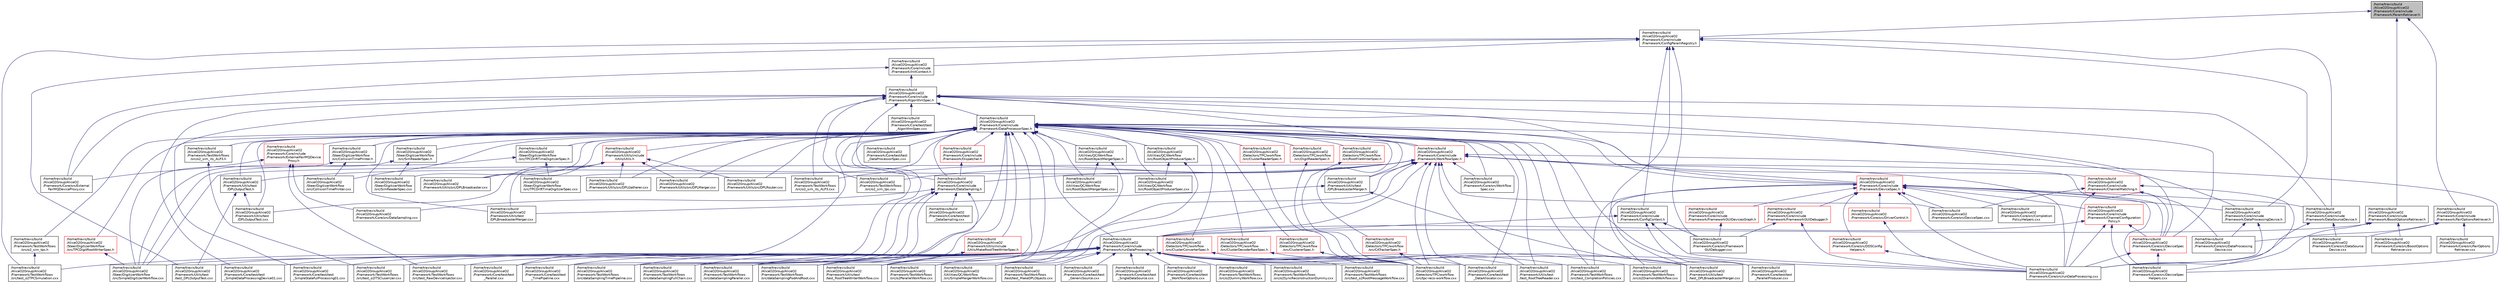 digraph "/home/travis/build/AliceO2Group/AliceO2/Framework/Core/include/Framework/ParamRetriever.h"
{
 // INTERACTIVE_SVG=YES
  bgcolor="transparent";
  edge [fontname="Helvetica",fontsize="10",labelfontname="Helvetica",labelfontsize="10"];
  node [fontname="Helvetica",fontsize="10",shape=record];
  Node1 [label="/home/travis/build\l/AliceO2Group/AliceO2\l/Framework/Core/include\l/Framework/ParamRetriever.h",height=0.2,width=0.4,color="black", fillcolor="grey75", style="filled" fontcolor="black"];
  Node1 -> Node2 [dir="back",color="midnightblue",fontsize="10",style="solid",fontname="Helvetica"];
  Node2 [label="/home/travis/build\l/AliceO2Group/AliceO2\l/Framework/Core/include\l/Framework/BoostOptionsRetriever.h",height=0.2,width=0.4,color="black",URL="$d3/d7e/BoostOptionsRetriever_8h.html"];
  Node2 -> Node3 [dir="back",color="midnightblue",fontsize="10",style="solid",fontname="Helvetica"];
  Node3 [label="/home/travis/build\l/AliceO2Group/AliceO2\l/Framework/Core/include\l/Framework/runDataProcessing.h",height=0.2,width=0.4,color="black",URL="$db/dd0/runDataProcessing_8h.html"];
  Node3 -> Node4 [dir="back",color="midnightblue",fontsize="10",style="solid",fontname="Helvetica"];
  Node4 [label="/home/travis/build\l/AliceO2Group/AliceO2\l/Detectors/TPC/workflow\l/src/tpc-reco-workflow.cxx",height=0.2,width=0.4,color="black",URL="$d3/dbf/tpc-reco-workflow_8cxx.html",tooltip="Basic DPL workflow for TPC reconstruction starting from digits. "];
  Node3 -> Node5 [dir="back",color="midnightblue",fontsize="10",style="solid",fontname="Helvetica"];
  Node5 [label="/home/travis/build\l/AliceO2Group/AliceO2\l/Framework/Core/test/test\l_DataAllocator.cxx",height=0.2,width=0.4,color="black",URL="$d2/da2/test__DataAllocator_8cxx.html"];
  Node3 -> Node6 [dir="back",color="midnightblue",fontsize="10",style="solid",fontname="Helvetica"];
  Node6 [label="/home/travis/build\l/AliceO2Group/AliceO2\l/Framework/Core/test/test\l_GenericSource.cxx",height=0.2,width=0.4,color="black",URL="$d3/d4b/test__GenericSource_8cxx.html"];
  Node3 -> Node7 [dir="back",color="midnightblue",fontsize="10",style="solid",fontname="Helvetica"];
  Node7 [label="/home/travis/build\l/AliceO2Group/AliceO2\l/Framework/Core/test/test\l_Parallel.cxx",height=0.2,width=0.4,color="black",URL="$d3/d66/test__Parallel_8cxx.html"];
  Node3 -> Node8 [dir="back",color="midnightblue",fontsize="10",style="solid",fontname="Helvetica"];
  Node8 [label="/home/travis/build\l/AliceO2Group/AliceO2\l/Framework/Core/test/test\l_ParallelProducer.cxx",height=0.2,width=0.4,color="black",URL="$d0/d0b/test__ParallelProducer_8cxx.html"];
  Node3 -> Node9 [dir="back",color="midnightblue",fontsize="10",style="solid",fontname="Helvetica"];
  Node9 [label="/home/travis/build\l/AliceO2Group/AliceO2\l/Framework/Core/test/test\l_SimpleDataProcessingDevice01.cxx",height=0.2,width=0.4,color="black",URL="$d5/d24/test__SimpleDataProcessingDevice01_8cxx.html"];
  Node3 -> Node10 [dir="back",color="midnightblue",fontsize="10",style="solid",fontname="Helvetica"];
  Node10 [label="/home/travis/build\l/AliceO2Group/AliceO2\l/Framework/Core/test/test\l_SimpleStatefulProcessing01.cxx",height=0.2,width=0.4,color="black",URL="$da/d12/test__SimpleStatefulProcessing01_8cxx.html"];
  Node3 -> Node11 [dir="back",color="midnightblue",fontsize="10",style="solid",fontname="Helvetica"];
  Node11 [label="/home/travis/build\l/AliceO2Group/AliceO2\l/Framework/Core/test/test\l_SingleDataSource.cxx",height=0.2,width=0.4,color="black",URL="$d3/d4e/test__SingleDataSource_8cxx.html"];
  Node3 -> Node12 [dir="back",color="midnightblue",fontsize="10",style="solid",fontname="Helvetica"];
  Node12 [label="/home/travis/build\l/AliceO2Group/AliceO2\l/Framework/Core/test/test\l_TimePipeline.cxx",height=0.2,width=0.4,color="black",URL="$d1/d4f/test__TimePipeline_8cxx.html"];
  Node3 -> Node13 [dir="back",color="midnightblue",fontsize="10",style="solid",fontname="Helvetica"];
  Node13 [label="/home/travis/build\l/AliceO2Group/AliceO2\l/Framework/Core/test/test\l_WorkflowOptions.cxx",height=0.2,width=0.4,color="black",URL="$d2/d5d/test__WorkflowOptions_8cxx.html"];
  Node3 -> Node14 [dir="back",color="midnightblue",fontsize="10",style="solid",fontname="Helvetica"];
  Node14 [label="/home/travis/build\l/AliceO2Group/AliceO2\l/Framework/TestWorkflows\l/src/dataSamplingFullChain.cxx",height=0.2,width=0.4,color="black",URL="$d2/dad/dataSamplingFullChain_8cxx.html"];
  Node3 -> Node15 [dir="back",color="midnightblue",fontsize="10",style="solid",fontname="Helvetica"];
  Node15 [label="/home/travis/build\l/AliceO2Group/AliceO2\l/Framework/TestWorkflows\l/src/dataSamplingParallel.cxx",height=0.2,width=0.4,color="black",URL="$d3/dbe/dataSamplingParallel_8cxx.html"];
  Node3 -> Node16 [dir="back",color="midnightblue",fontsize="10",style="solid",fontname="Helvetica"];
  Node16 [label="/home/travis/build\l/AliceO2Group/AliceO2\l/Framework/TestWorkflows\l/src/dataSamplingPodAndRoot.cxx",height=0.2,width=0.4,color="black",URL="$de/da3/dataSamplingPodAndRoot_8cxx.html"];
  Node3 -> Node17 [dir="back",color="midnightblue",fontsize="10",style="solid",fontname="Helvetica"];
  Node17 [label="/home/travis/build\l/AliceO2Group/AliceO2\l/Framework/TestWorkflows\l/src/dataSamplingTimePipeline.cxx",height=0.2,width=0.4,color="black",URL="$db/d9e/dataSamplingTimePipeline_8cxx.html"];
  Node3 -> Node18 [dir="back",color="midnightblue",fontsize="10",style="solid",fontname="Helvetica"];
  Node18 [label="/home/travis/build\l/AliceO2Group/AliceO2\l/Framework/TestWorkflows\l/src/o2DiamondWorkflow.cxx",height=0.2,width=0.4,color="black",URL="$d4/dbb/o2DiamondWorkflow_8cxx.html"];
  Node3 -> Node19 [dir="back",color="midnightblue",fontsize="10",style="solid",fontname="Helvetica"];
  Node19 [label="/home/travis/build\l/AliceO2Group/AliceO2\l/Framework/TestWorkflows\l/src/o2DummyWorkflow.cxx",height=0.2,width=0.4,color="black",URL="$da/dfd/o2DummyWorkflow_8cxx.html"];
  Node3 -> Node20 [dir="back",color="midnightblue",fontsize="10",style="solid",fontname="Helvetica"];
  Node20 [label="/home/travis/build\l/AliceO2Group/AliceO2\l/Framework/TestWorkflows\l/src/o2ParallelWorkflow.cxx",height=0.2,width=0.4,color="black",URL="$d3/d09/o2ParallelWorkflow_8cxx.html"];
  Node3 -> Node21 [dir="back",color="midnightblue",fontsize="10",style="solid",fontname="Helvetica"];
  Node21 [label="/home/travis/build\l/AliceO2Group/AliceO2\l/Framework/TestWorkflows\l/src/o2SyncReconstructionDummy.cxx",height=0.2,width=0.4,color="black",URL="$d5/d8c/o2SyncReconstructionDummy_8cxx.html"];
  Node3 -> Node22 [dir="back",color="midnightblue",fontsize="10",style="solid",fontname="Helvetica"];
  Node22 [label="/home/travis/build\l/AliceO2Group/AliceO2\l/Framework/TestWorkflows\l/src/test_CompletionPolicies.cxx",height=0.2,width=0.4,color="black",URL="$d8/d33/test__CompletionPolicies_8cxx.html"];
  Node3 -> Node23 [dir="back",color="midnightblue",fontsize="10",style="solid",fontname="Helvetica"];
  Node23 [label="/home/travis/build\l/AliceO2Group/AliceO2\l/Framework/TestWorkflows\l/src/test_o2ITSCluserizer.cxx",height=0.2,width=0.4,color="black",URL="$db/dbe/test__o2ITSCluserizer_8cxx.html"];
  Node3 -> Node24 [dir="back",color="midnightblue",fontsize="10",style="solid",fontname="Helvetica"];
  Node24 [label="/home/travis/build\l/AliceO2Group/AliceO2\l/Framework/TestWorkflows\l/src/test_o2RootMessageWorkflow.cxx",height=0.2,width=0.4,color="black",URL="$d6/d4c/test__o2RootMessageWorkflow_8cxx.html"];
  Node3 -> Node25 [dir="back",color="midnightblue",fontsize="10",style="solid",fontname="Helvetica"];
  Node25 [label="/home/travis/build\l/AliceO2Group/AliceO2\l/Framework/TestWorkflows\l/src/test_o2TPCSimulation.cxx",height=0.2,width=0.4,color="black",URL="$d1/d09/test__o2TPCSimulation_8cxx.html"];
  Node3 -> Node26 [dir="back",color="midnightblue",fontsize="10",style="solid",fontname="Helvetica"];
  Node26 [label="/home/travis/build\l/AliceO2Group/AliceO2\l/Framework/TestWorkflows\l/src/test_RawDeviceInjector.cxx",height=0.2,width=0.4,color="black",URL="$da/d19/test__RawDeviceInjector_8cxx.html"];
  Node3 -> Node27 [dir="back",color="midnightblue",fontsize="10",style="solid",fontname="Helvetica"];
  Node27 [label="/home/travis/build\l/AliceO2Group/AliceO2\l/Framework/TestWorkflows\l/test/test_MakeDPLObjects.cxx",height=0.2,width=0.4,color="black",URL="$db/d78/test__MakeDPLObjects_8cxx.html"];
  Node3 -> Node28 [dir="back",color="midnightblue",fontsize="10",style="solid",fontname="Helvetica"];
  Node28 [label="/home/travis/build\l/AliceO2Group/AliceO2\l/Framework/Utils/test\l/test_DPLBroadcasterMerger.cxx",height=0.2,width=0.4,color="black",URL="$df/d67/test__DPLBroadcasterMerger_8cxx.html"];
  Node3 -> Node29 [dir="back",color="midnightblue",fontsize="10",style="solid",fontname="Helvetica"];
  Node29 [label="/home/travis/build\l/AliceO2Group/AliceO2\l/Framework/Utils/test\l/test_DPLOutputTest.cxx",height=0.2,width=0.4,color="black",URL="$dd/d24/test__DPLOutputTest_8cxx.html"];
  Node3 -> Node30 [dir="back",color="midnightblue",fontsize="10",style="solid",fontname="Helvetica"];
  Node30 [label="/home/travis/build\l/AliceO2Group/AliceO2\l/Framework/Utils/test\l/test_RootTreeReader.cxx",height=0.2,width=0.4,color="black",URL="$d6/d0d/test__RootTreeReader_8cxx.html"];
  Node3 -> Node31 [dir="back",color="midnightblue",fontsize="10",style="solid",fontname="Helvetica"];
  Node31 [label="/home/travis/build\l/AliceO2Group/AliceO2\l/Framework/Utils/test\l/test_RootTreeWriterWorkflow.cxx",height=0.2,width=0.4,color="black",URL="$d1/d02/test__RootTreeWriterWorkflow_8cxx.html"];
  Node3 -> Node32 [dir="back",color="midnightblue",fontsize="10",style="solid",fontname="Helvetica"];
  Node32 [label="/home/travis/build\l/AliceO2Group/AliceO2\l/Steer/DigitizerWorkflow\l/src/SimpleDigitizerWorkflow.cxx",height=0.2,width=0.4,color="black",URL="$d2/dd7/SimpleDigitizerWorkflow_8cxx.html"];
  Node3 -> Node33 [dir="back",color="midnightblue",fontsize="10",style="solid",fontname="Helvetica"];
  Node33 [label="/home/travis/build\l/AliceO2Group/AliceO2\l/Utilities/QC/Workflow\l/src/SimpleMergerWorkflow.cxx",height=0.2,width=0.4,color="black",URL="$dc/df2/SimpleMergerWorkflow_8cxx.html"];
  Node2 -> Node34 [dir="back",color="midnightblue",fontsize="10",style="solid",fontname="Helvetica"];
  Node34 [label="/home/travis/build\l/AliceO2Group/AliceO2\l/Framework/Core/src/BoostOptions\lRetriever.cxx",height=0.2,width=0.4,color="black",URL="$d3/d30/BoostOptionsRetriever_8cxx.html"];
  Node2 -> Node35 [dir="back",color="midnightblue",fontsize="10",style="solid",fontname="Helvetica"];
  Node35 [label="/home/travis/build\l/AliceO2Group/AliceO2\l/Framework/Core/src/runDataProcessing.cxx",height=0.2,width=0.4,color="black",URL="$d7/d54/runDataProcessing_8cxx.html"];
  Node1 -> Node36 [dir="back",color="midnightblue",fontsize="10",style="solid",fontname="Helvetica"];
  Node36 [label="/home/travis/build\l/AliceO2Group/AliceO2\l/Framework/Core/include\l/Framework/ConfigParamRegistry.h",height=0.2,width=0.4,color="black",URL="$de/dc6/ConfigParamRegistry_8h.html"];
  Node36 -> Node37 [dir="back",color="midnightblue",fontsize="10",style="solid",fontname="Helvetica"];
  Node37 [label="/home/travis/build\l/AliceO2Group/AliceO2\l/Framework/Core/include\l/Framework/ConfigContext.h",height=0.2,width=0.4,color="black",URL="$d7/d2e/ConfigContext_8h.html"];
  Node37 -> Node3 [dir="back",color="midnightblue",fontsize="10",style="solid",fontname="Helvetica"];
  Node37 -> Node38 [dir="back",color="midnightblue",fontsize="10",style="solid",fontname="Helvetica"];
  Node38 [label="/home/travis/build\l/AliceO2Group/AliceO2\l/Framework/Core/src/Framework\lGUIDebugger.cxx",height=0.2,width=0.4,color="black",URL="$d3/d29/FrameworkGUIDebugger_8cxx.html"];
  Node37 -> Node35 [dir="back",color="midnightblue",fontsize="10",style="solid",fontname="Helvetica"];
  Node37 -> Node8 [dir="back",color="midnightblue",fontsize="10",style="solid",fontname="Helvetica"];
  Node36 -> Node39 [dir="back",color="midnightblue",fontsize="10",style="solid",fontname="Helvetica"];
  Node39 [label="/home/travis/build\l/AliceO2Group/AliceO2\l/Framework/Core/include\l/Framework/DataProcessingDevice.h",height=0.2,width=0.4,color="black",URL="$d3/d4b/DataProcessingDevice_8h.html"];
  Node39 -> Node40 [dir="back",color="midnightblue",fontsize="10",style="solid",fontname="Helvetica"];
  Node40 [label="/home/travis/build\l/AliceO2Group/AliceO2\l/Framework/Core/src/DataProcessing\lDevice.cxx",height=0.2,width=0.4,color="black",URL="$db/dac/DataProcessingDevice_8cxx.html"];
  Node39 -> Node35 [dir="back",color="midnightblue",fontsize="10",style="solid",fontname="Helvetica"];
  Node36 -> Node41 [dir="back",color="midnightblue",fontsize="10",style="solid",fontname="Helvetica"];
  Node41 [label="/home/travis/build\l/AliceO2Group/AliceO2\l/Framework/Core/include\l/Framework/DataSourceDevice.h",height=0.2,width=0.4,color="black",URL="$dd/d96/DataSourceDevice_8h.html"];
  Node41 -> Node42 [dir="back",color="midnightblue",fontsize="10",style="solid",fontname="Helvetica"];
  Node42 [label="/home/travis/build\l/AliceO2Group/AliceO2\l/Framework/Core/src/DataSource\lDevice.cxx",height=0.2,width=0.4,color="black",URL="$d0/d9f/DataSourceDevice_8cxx.html"];
  Node41 -> Node35 [dir="back",color="midnightblue",fontsize="10",style="solid",fontname="Helvetica"];
  Node36 -> Node43 [dir="back",color="midnightblue",fontsize="10",style="solid",fontname="Helvetica"];
  Node43 [label="/home/travis/build\l/AliceO2Group/AliceO2\l/Framework/Core/include\l/Framework/InitContext.h",height=0.2,width=0.4,color="black",URL="$d4/d2b/InitContext_8h.html"];
  Node43 -> Node44 [dir="back",color="midnightblue",fontsize="10",style="solid",fontname="Helvetica"];
  Node44 [label="/home/travis/build\l/AliceO2Group/AliceO2\l/Framework/Core/include\l/Framework/AlgorithmSpec.h",height=0.2,width=0.4,color="black",URL="$d0/d14/AlgorithmSpec_8h.html"];
  Node44 -> Node39 [dir="back",color="midnightblue",fontsize="10",style="solid",fontname="Helvetica"];
  Node44 -> Node45 [dir="back",color="midnightblue",fontsize="10",style="solid",fontname="Helvetica"];
  Node45 [label="/home/travis/build\l/AliceO2Group/AliceO2\l/Framework/Core/include\l/Framework/DataProcessorSpec.h",height=0.2,width=0.4,color="black",URL="$d0/df4/DataProcessorSpec_8h.html"];
  Node45 -> Node46 [dir="back",color="midnightblue",fontsize="10",style="solid",fontname="Helvetica"];
  Node46 [label="/home/travis/build\l/AliceO2Group/AliceO2\l/Detectors/TPC/workflow\l/src/CATrackerSpec.h",height=0.2,width=0.4,color="red",URL="$d3/d55/CATrackerSpec_8h.html",tooltip="Processor spec for running TPC CA tracking. "];
  Node46 -> Node4 [dir="back",color="midnightblue",fontsize="10",style="solid",fontname="Helvetica"];
  Node45 -> Node47 [dir="back",color="midnightblue",fontsize="10",style="solid",fontname="Helvetica"];
  Node47 [label="/home/travis/build\l/AliceO2Group/AliceO2\l/Detectors/TPC/workflow\l/src/ClusterConverterSpec.h",height=0.2,width=0.4,color="red",URL="$dd/d9a/ClusterConverterSpec_8h.html",tooltip="Processor spec for converter of TPC clusters to HW cluster raw data. "];
  Node47 -> Node4 [dir="back",color="midnightblue",fontsize="10",style="solid",fontname="Helvetica"];
  Node45 -> Node48 [dir="back",color="midnightblue",fontsize="10",style="solid",fontname="Helvetica"];
  Node48 [label="/home/travis/build\l/AliceO2Group/AliceO2\l/Detectors/TPC/workflow\l/src/ClusterDecoderRawSpec.h",height=0.2,width=0.4,color="red",URL="$d3/dfa/ClusterDecoderRawSpec_8h.html",tooltip="Processor spec for decoder of TPC raw cluster data. "];
  Node48 -> Node4 [dir="back",color="midnightblue",fontsize="10",style="solid",fontname="Helvetica"];
  Node45 -> Node49 [dir="back",color="midnightblue",fontsize="10",style="solid",fontname="Helvetica"];
  Node49 [label="/home/travis/build\l/AliceO2Group/AliceO2\l/Detectors/TPC/workflow\l/src/ClustererSpec.h",height=0.2,width=0.4,color="red",URL="$dd/de0/ClustererSpec_8h.html",tooltip="spec definition for a TPC clusterer process "];
  Node49 -> Node4 [dir="back",color="midnightblue",fontsize="10",style="solid",fontname="Helvetica"];
  Node45 -> Node50 [dir="back",color="midnightblue",fontsize="10",style="solid",fontname="Helvetica"];
  Node50 [label="/home/travis/build\l/AliceO2Group/AliceO2\l/Detectors/TPC/workflow\l/src/ClusterReaderSpec.h",height=0.2,width=0.4,color="red",URL="$d6/d59/ClusterReaderSpec_8h.html",tooltip="Processor spec for a reader of TPC data from ROOT file. "];
  Node50 -> Node4 [dir="back",color="midnightblue",fontsize="10",style="solid",fontname="Helvetica"];
  Node45 -> Node51 [dir="back",color="midnightblue",fontsize="10",style="solid",fontname="Helvetica"];
  Node51 [label="/home/travis/build\l/AliceO2Group/AliceO2\l/Detectors/TPC/workflow\l/src/DigitReaderSpec.h",height=0.2,width=0.4,color="red",URL="$d1/dfa/DigitReaderSpec_8h.html",tooltip="Processor spec for a reader of TPC data from ROOT file. "];
  Node51 -> Node4 [dir="back",color="midnightblue",fontsize="10",style="solid",fontname="Helvetica"];
  Node45 -> Node52 [dir="back",color="midnightblue",fontsize="10",style="solid",fontname="Helvetica"];
  Node52 [label="/home/travis/build\l/AliceO2Group/AliceO2\l/Detectors/TPC/workflow\l/src/RootFileWriterSpec.h",height=0.2,width=0.4,color="red",URL="$d9/d37/RootFileWriterSpec_8h.html",tooltip="Processor spec for a ROOT file writer. "];
  Node52 -> Node4 [dir="back",color="midnightblue",fontsize="10",style="solid",fontname="Helvetica"];
  Node45 -> Node53 [dir="back",color="midnightblue",fontsize="10",style="solid",fontname="Helvetica"];
  Node53 [label="/home/travis/build\l/AliceO2Group/AliceO2\l/Framework/Core/include\l/Framework/ChannelMatching.h",height=0.2,width=0.4,color="red",URL="$d3/d2c/ChannelMatching_8h.html"];
  Node53 -> Node40 [dir="back",color="midnightblue",fontsize="10",style="solid",fontname="Helvetica"];
  Node53 -> Node54 [dir="back",color="midnightblue",fontsize="10",style="solid",fontname="Helvetica"];
  Node54 [label="/home/travis/build\l/AliceO2Group/AliceO2\l/Framework/Core/src/DeviceSpec.cxx",height=0.2,width=0.4,color="black",URL="$d8/d84/DeviceSpec_8cxx.html"];
  Node53 -> Node55 [dir="back",color="midnightblue",fontsize="10",style="solid",fontname="Helvetica"];
  Node55 [label="/home/travis/build\l/AliceO2Group/AliceO2\l/Framework/Core/src/DeviceSpec\lHelpers.cxx",height=0.2,width=0.4,color="black",URL="$d1/dd9/DeviceSpecHelpers_8cxx.html"];
  Node53 -> Node35 [dir="back",color="midnightblue",fontsize="10",style="solid",fontname="Helvetica"];
  Node45 -> Node56 [dir="back",color="midnightblue",fontsize="10",style="solid",fontname="Helvetica"];
  Node56 [label="/home/travis/build\l/AliceO2Group/AliceO2\l/Framework/Core/include\l/Framework/DataSampling.h",height=0.2,width=0.4,color="black",URL="$d7/d78/DataSampling_8h.html",tooltip="Definition of O2 Data Sampling, v0.1. "];
  Node56 -> Node57 [dir="back",color="midnightblue",fontsize="10",style="solid",fontname="Helvetica"];
  Node57 [label="/home/travis/build\l/AliceO2Group/AliceO2\l/Framework/Core/src/DataSampling.cxx",height=0.2,width=0.4,color="black",URL="$d0/dd6/DataSampling_8cxx.html",tooltip="Implementation of O2 Data Sampling, v0.1. "];
  Node56 -> Node58 [dir="back",color="midnightblue",fontsize="10",style="solid",fontname="Helvetica"];
  Node58 [label="/home/travis/build\l/AliceO2Group/AliceO2\l/Framework/Core/test/test\l_DataSampling.cxx",height=0.2,width=0.4,color="black",URL="$d1/de8/test__DataSampling_8cxx.html"];
  Node56 -> Node14 [dir="back",color="midnightblue",fontsize="10",style="solid",fontname="Helvetica"];
  Node56 -> Node15 [dir="back",color="midnightblue",fontsize="10",style="solid",fontname="Helvetica"];
  Node56 -> Node16 [dir="back",color="midnightblue",fontsize="10",style="solid",fontname="Helvetica"];
  Node56 -> Node17 [dir="back",color="midnightblue",fontsize="10",style="solid",fontname="Helvetica"];
  Node45 -> Node59 [dir="back",color="midnightblue",fontsize="10",style="solid",fontname="Helvetica"];
  Node59 [label="/home/travis/build\l/AliceO2Group/AliceO2\l/Framework/Core/include\l/Framework/DeviceSpec.h",height=0.2,width=0.4,color="red",URL="$df/de8/DeviceSpec_8h.html"];
  Node59 -> Node60 [dir="back",color="midnightblue",fontsize="10",style="solid",fontname="Helvetica"];
  Node60 [label="/home/travis/build\l/AliceO2Group/AliceO2\l/Framework/Core/include\l/Framework/ChannelConfiguration\lPolicy.h",height=0.2,width=0.4,color="red",URL="$dd/d0f/ChannelConfigurationPolicy_8h.html"];
  Node60 -> Node3 [dir="back",color="midnightblue",fontsize="10",style="solid",fontname="Helvetica"];
  Node60 -> Node61 [dir="back",color="midnightblue",fontsize="10",style="solid",fontname="Helvetica"];
  Node61 [label="/home/travis/build\l/AliceO2Group/AliceO2\l/Framework/Core/src/DeviceSpec\lHelpers.h",height=0.2,width=0.4,color="red",URL="$df/dda/DeviceSpecHelpers_8h.html"];
  Node61 -> Node55 [dir="back",color="midnightblue",fontsize="10",style="solid",fontname="Helvetica"];
  Node61 -> Node35 [dir="back",color="midnightblue",fontsize="10",style="solid",fontname="Helvetica"];
  Node60 -> Node55 [dir="back",color="midnightblue",fontsize="10",style="solid",fontname="Helvetica"];
  Node60 -> Node35 [dir="back",color="midnightblue",fontsize="10",style="solid",fontname="Helvetica"];
  Node59 -> Node39 [dir="back",color="midnightblue",fontsize="10",style="solid",fontname="Helvetica"];
  Node59 -> Node41 [dir="back",color="midnightblue",fontsize="10",style="solid",fontname="Helvetica"];
  Node59 -> Node62 [dir="back",color="midnightblue",fontsize="10",style="solid",fontname="Helvetica"];
  Node62 [label="/home/travis/build\l/AliceO2Group/AliceO2\l/Framework/Core/include\l/Framework/FrameworkGUIDebugger.h",height=0.2,width=0.4,color="red",URL="$dd/d9a/FrameworkGUIDebugger_8h.html"];
  Node62 -> Node38 [dir="back",color="midnightblue",fontsize="10",style="solid",fontname="Helvetica"];
  Node62 -> Node35 [dir="back",color="midnightblue",fontsize="10",style="solid",fontname="Helvetica"];
  Node59 -> Node63 [dir="back",color="midnightblue",fontsize="10",style="solid",fontname="Helvetica"];
  Node63 [label="/home/travis/build\l/AliceO2Group/AliceO2\l/Framework/Core/include\l/Framework/FrameworkGUIDevicesGraph.h",height=0.2,width=0.4,color="red",URL="$dd/d49/FrameworkGUIDevicesGraph_8h.html"];
  Node63 -> Node38 [dir="back",color="midnightblue",fontsize="10",style="solid",fontname="Helvetica"];
  Node59 -> Node64 [dir="back",color="midnightblue",fontsize="10",style="solid",fontname="Helvetica"];
  Node64 [label="/home/travis/build\l/AliceO2Group/AliceO2\l/Framework/Core/src/Completion\lPolicyHelpers.cxx",height=0.2,width=0.4,color="black",URL="$da/da3/CompletionPolicyHelpers_8cxx.html"];
  Node59 -> Node65 [dir="back",color="midnightblue",fontsize="10",style="solid",fontname="Helvetica"];
  Node65 [label="/home/travis/build\l/AliceO2Group/AliceO2\l/Framework/Core/src/DDSConfig\lHelpers.h",height=0.2,width=0.4,color="red",URL="$d3/dc0/DDSConfigHelpers_8h.html"];
  Node65 -> Node35 [dir="back",color="midnightblue",fontsize="10",style="solid",fontname="Helvetica"];
  Node59 -> Node54 [dir="back",color="midnightblue",fontsize="10",style="solid",fontname="Helvetica"];
  Node59 -> Node61 [dir="back",color="midnightblue",fontsize="10",style="solid",fontname="Helvetica"];
  Node59 -> Node55 [dir="back",color="midnightblue",fontsize="10",style="solid",fontname="Helvetica"];
  Node59 -> Node66 [dir="back",color="midnightblue",fontsize="10",style="solid",fontname="Helvetica"];
  Node66 [label="/home/travis/build\l/AliceO2Group/AliceO2\l/Framework/Core/src/DriverControl.h",height=0.2,width=0.4,color="red",URL="$de/d66/DriverControl_8h.html"];
  Node66 -> Node35 [dir="back",color="midnightblue",fontsize="10",style="solid",fontname="Helvetica"];
  Node59 -> Node35 [dir="back",color="midnightblue",fontsize="10",style="solid",fontname="Helvetica"];
  Node59 -> Node18 [dir="back",color="midnightblue",fontsize="10",style="solid",fontname="Helvetica"];
  Node59 -> Node22 [dir="back",color="midnightblue",fontsize="10",style="solid",fontname="Helvetica"];
  Node45 -> Node67 [dir="back",color="midnightblue",fontsize="10",style="solid",fontname="Helvetica"];
  Node67 [label="/home/travis/build\l/AliceO2Group/AliceO2\l/Framework/Core/include\l/Framework/Dispatcher.h",height=0.2,width=0.4,color="red",URL="$d7/d33/Dispatcher_8h.html",tooltip="Definition of Dispatcher for O2 Data Sampling. "];
  Node67 -> Node56 [dir="back",color="midnightblue",fontsize="10",style="solid",fontname="Helvetica"];
  Node45 -> Node68 [dir="back",color="midnightblue",fontsize="10",style="solid",fontname="Helvetica"];
  Node68 [label="/home/travis/build\l/AliceO2Group/AliceO2\l/Framework/Core/include\l/Framework/ExternalFairMQDevice\lProxy.h",height=0.2,width=0.4,color="red",URL="$d6/d03/ExternalFairMQDeviceProxy_8h.html"];
  Node68 -> Node57 [dir="back",color="midnightblue",fontsize="10",style="solid",fontname="Helvetica"];
  Node68 -> Node69 [dir="back",color="midnightblue",fontsize="10",style="solid",fontname="Helvetica"];
  Node69 [label="/home/travis/build\l/AliceO2Group/AliceO2\l/Framework/Core/src/External\lFairMQDeviceProxy.cxx",height=0.2,width=0.4,color="black",URL="$dc/df3/ExternalFairMQDeviceProxy_8cxx.html"];
  Node68 -> Node26 [dir="back",color="midnightblue",fontsize="10",style="solid",fontname="Helvetica"];
  Node45 -> Node3 [dir="back",color="midnightblue",fontsize="10",style="solid",fontname="Helvetica"];
  Node45 -> Node70 [dir="back",color="midnightblue",fontsize="10",style="solid",fontname="Helvetica"];
  Node70 [label="/home/travis/build\l/AliceO2Group/AliceO2\l/Framework/Core/include\l/Framework/WorkflowSpec.h",height=0.2,width=0.4,color="red",URL="$df/da1/WorkflowSpec_8h.html"];
  Node70 -> Node4 [dir="back",color="midnightblue",fontsize="10",style="solid",fontname="Helvetica"];
  Node70 -> Node56 [dir="back",color="midnightblue",fontsize="10",style="solid",fontname="Helvetica"];
  Node70 -> Node59 [dir="back",color="midnightblue",fontsize="10",style="solid",fontname="Helvetica"];
  Node70 -> Node3 [dir="back",color="midnightblue",fontsize="10",style="solid",fontname="Helvetica"];
  Node70 -> Node54 [dir="back",color="midnightblue",fontsize="10",style="solid",fontname="Helvetica"];
  Node70 -> Node61 [dir="back",color="midnightblue",fontsize="10",style="solid",fontname="Helvetica"];
  Node70 -> Node55 [dir="back",color="midnightblue",fontsize="10",style="solid",fontname="Helvetica"];
  Node70 -> Node35 [dir="back",color="midnightblue",fontsize="10",style="solid",fontname="Helvetica"];
  Node70 -> Node71 [dir="back",color="midnightblue",fontsize="10",style="solid",fontname="Helvetica"];
  Node71 [label="/home/travis/build\l/AliceO2Group/AliceO2\l/Framework/Core/src/Workflow\lSpec.cxx",height=0.2,width=0.4,color="black",URL="$d1/d43/WorkflowSpec_8cxx.html"];
  Node70 -> Node5 [dir="back",color="midnightblue",fontsize="10",style="solid",fontname="Helvetica"];
  Node70 -> Node72 [dir="back",color="midnightblue",fontsize="10",style="solid",fontname="Helvetica"];
  Node72 [label="/home/travis/build\l/AliceO2Group/AliceO2\l/Framework/TestWorkflows\l/src/o2_sim_its_ALP3.cxx",height=0.2,width=0.4,color="black",URL="$dd/d2b/o2__sim__its__ALP3_8cxx.html"];
  Node70 -> Node73 [dir="back",color="midnightblue",fontsize="10",style="solid",fontname="Helvetica"];
  Node73 [label="/home/travis/build\l/AliceO2Group/AliceO2\l/Framework/TestWorkflows\l/src/o2_sim_tpc.cxx",height=0.2,width=0.4,color="black",URL="$d7/d11/o2__sim__tpc_8cxx.html"];
  Node70 -> Node74 [dir="back",color="midnightblue",fontsize="10",style="solid",fontname="Helvetica"];
  Node74 [label="/home/travis/build\l/AliceO2Group/AliceO2\l/Framework/Utils/test\l/DPLBroadcasterMerger.h",height=0.2,width=0.4,color="black",URL="$df/da4/DPLBroadcasterMerger_8h.html"];
  Node74 -> Node75 [dir="back",color="midnightblue",fontsize="10",style="solid",fontname="Helvetica"];
  Node75 [label="/home/travis/build\l/AliceO2Group/AliceO2\l/Framework/Utils/test\l/DPLBroadcasterMerger.cxx",height=0.2,width=0.4,color="black",URL="$d1/d35/DPLBroadcasterMerger_8cxx.html"];
  Node74 -> Node28 [dir="back",color="midnightblue",fontsize="10",style="solid",fontname="Helvetica"];
  Node70 -> Node76 [dir="back",color="midnightblue",fontsize="10",style="solid",fontname="Helvetica"];
  Node76 [label="/home/travis/build\l/AliceO2Group/AliceO2\l/Framework/Utils/test\l/DPLOutputTest.h",height=0.2,width=0.4,color="black",URL="$da/d41/DPLOutputTest_8h.html"];
  Node76 -> Node77 [dir="back",color="midnightblue",fontsize="10",style="solid",fontname="Helvetica"];
  Node77 [label="/home/travis/build\l/AliceO2Group/AliceO2\l/Framework/Utils/test\l/DPLOutputTest.cxx",height=0.2,width=0.4,color="black",URL="$da/d34/DPLOutputTest_8cxx.html"];
  Node76 -> Node29 [dir="back",color="midnightblue",fontsize="10",style="solid",fontname="Helvetica"];
  Node70 -> Node30 [dir="back",color="midnightblue",fontsize="10",style="solid",fontname="Helvetica"];
  Node70 -> Node31 [dir="back",color="midnightblue",fontsize="10",style="solid",fontname="Helvetica"];
  Node70 -> Node32 [dir="back",color="midnightblue",fontsize="10",style="solid",fontname="Helvetica"];
  Node70 -> Node33 [dir="back",color="midnightblue",fontsize="10",style="solid",fontname="Helvetica"];
  Node45 -> Node61 [dir="back",color="midnightblue",fontsize="10",style="solid",fontname="Helvetica"];
  Node45 -> Node35 [dir="back",color="midnightblue",fontsize="10",style="solid",fontname="Helvetica"];
  Node45 -> Node71 [dir="back",color="midnightblue",fontsize="10",style="solid",fontname="Helvetica"];
  Node45 -> Node5 [dir="back",color="midnightblue",fontsize="10",style="solid",fontname="Helvetica"];
  Node45 -> Node78 [dir="back",color="midnightblue",fontsize="10",style="solid",fontname="Helvetica"];
  Node78 [label="/home/travis/build\l/AliceO2Group/AliceO2\l/Framework/Core/test/test\l_DataProcessorSpec.cxx",height=0.2,width=0.4,color="black",URL="$d0/d44/test__DataProcessorSpec_8cxx.html"];
  Node45 -> Node7 [dir="back",color="midnightblue",fontsize="10",style="solid",fontname="Helvetica"];
  Node45 -> Node8 [dir="back",color="midnightblue",fontsize="10",style="solid",fontname="Helvetica"];
  Node45 -> Node12 [dir="back",color="midnightblue",fontsize="10",style="solid",fontname="Helvetica"];
  Node45 -> Node15 [dir="back",color="midnightblue",fontsize="10",style="solid",fontname="Helvetica"];
  Node45 -> Node16 [dir="back",color="midnightblue",fontsize="10",style="solid",fontname="Helvetica"];
  Node45 -> Node17 [dir="back",color="midnightblue",fontsize="10",style="solid",fontname="Helvetica"];
  Node45 -> Node79 [dir="back",color="midnightblue",fontsize="10",style="solid",fontname="Helvetica"];
  Node79 [label="/home/travis/build\l/AliceO2Group/AliceO2\l/Framework/TestWorkflows\l/src/o2_sim_its_ALP3.h",height=0.2,width=0.4,color="black",URL="$d2/d44/o2__sim__its__ALP3_8h.html"];
  Node79 -> Node23 [dir="back",color="midnightblue",fontsize="10",style="solid",fontname="Helvetica"];
  Node45 -> Node80 [dir="back",color="midnightblue",fontsize="10",style="solid",fontname="Helvetica"];
  Node80 [label="/home/travis/build\l/AliceO2Group/AliceO2\l/Framework/TestWorkflows\l/src/o2_sim_tpc.h",height=0.2,width=0.4,color="black",URL="$d8/d29/o2__sim__tpc_8h.html"];
  Node80 -> Node25 [dir="back",color="midnightblue",fontsize="10",style="solid",fontname="Helvetica"];
  Node45 -> Node20 [dir="back",color="midnightblue",fontsize="10",style="solid",fontname="Helvetica"];
  Node45 -> Node22 [dir="back",color="midnightblue",fontsize="10",style="solid",fontname="Helvetica"];
  Node45 -> Node81 [dir="back",color="midnightblue",fontsize="10",style="solid",fontname="Helvetica"];
  Node81 [label="/home/travis/build\l/AliceO2Group/AliceO2\l/Framework/Utils/include\l/Utils/MakeRootTreeWriterSpec.h",height=0.2,width=0.4,color="red",URL="$d5/dc8/MakeRootTreeWriterSpec_8h.html",tooltip="Configurable generator for RootTreeWriter processor spec. "];
  Node81 -> Node31 [dir="back",color="midnightblue",fontsize="10",style="solid",fontname="Helvetica"];
  Node45 -> Node82 [dir="back",color="midnightblue",fontsize="10",style="solid",fontname="Helvetica"];
  Node82 [label="/home/travis/build\l/AliceO2Group/AliceO2\l/Framework/Utils/include\l/Utils/Utils.h",height=0.2,width=0.4,color="red",URL="$d2/d04/Framework_2Utils_2include_2Utils_2Utils_8h.html"];
  Node82 -> Node83 [dir="back",color="midnightblue",fontsize="10",style="solid",fontname="Helvetica"];
  Node83 [label="/home/travis/build\l/AliceO2Group/AliceO2\l/Framework/Utils/src/DPLBroadcaster.cxx",height=0.2,width=0.4,color="black",URL="$d5/d63/DPLBroadcaster_8cxx.html",tooltip="Implementation of generic DPL broadcaster, v0.1. "];
  Node82 -> Node84 [dir="back",color="midnightblue",fontsize="10",style="solid",fontname="Helvetica"];
  Node84 [label="/home/travis/build\l/AliceO2Group/AliceO2\l/Framework/Utils/src/DPLGatherer.cxx",height=0.2,width=0.4,color="black",URL="$d2/d37/DPLGatherer_8cxx.html",tooltip="Implementation of generic DPL gatherer, v0.1. "];
  Node82 -> Node85 [dir="back",color="midnightblue",fontsize="10",style="solid",fontname="Helvetica"];
  Node85 [label="/home/travis/build\l/AliceO2Group/AliceO2\l/Framework/Utils/src/DPLMerger.cxx",height=0.2,width=0.4,color="black",URL="$de/d40/DPLMerger_8cxx.html"];
  Node82 -> Node86 [dir="back",color="midnightblue",fontsize="10",style="solid",fontname="Helvetica"];
  Node86 [label="/home/travis/build\l/AliceO2Group/AliceO2\l/Framework/Utils/src/DPLRouter.cxx",height=0.2,width=0.4,color="black",URL="$d9/d0e/DPLRouter_8cxx.html"];
  Node82 -> Node75 [dir="back",color="midnightblue",fontsize="10",style="solid",fontname="Helvetica"];
  Node82 -> Node77 [dir="back",color="midnightblue",fontsize="10",style="solid",fontname="Helvetica"];
  Node45 -> Node83 [dir="back",color="midnightblue",fontsize="10",style="solid",fontname="Helvetica"];
  Node45 -> Node84 [dir="back",color="midnightblue",fontsize="10",style="solid",fontname="Helvetica"];
  Node45 -> Node85 [dir="back",color="midnightblue",fontsize="10",style="solid",fontname="Helvetica"];
  Node45 -> Node86 [dir="back",color="midnightblue",fontsize="10",style="solid",fontname="Helvetica"];
  Node45 -> Node74 [dir="back",color="midnightblue",fontsize="10",style="solid",fontname="Helvetica"];
  Node45 -> Node75 [dir="back",color="midnightblue",fontsize="10",style="solid",fontname="Helvetica"];
  Node45 -> Node76 [dir="back",color="midnightblue",fontsize="10",style="solid",fontname="Helvetica"];
  Node45 -> Node77 [dir="back",color="midnightblue",fontsize="10",style="solid",fontname="Helvetica"];
  Node45 -> Node30 [dir="back",color="midnightblue",fontsize="10",style="solid",fontname="Helvetica"];
  Node45 -> Node31 [dir="back",color="midnightblue",fontsize="10",style="solid",fontname="Helvetica"];
  Node45 -> Node87 [dir="back",color="midnightblue",fontsize="10",style="solid",fontname="Helvetica"];
  Node87 [label="/home/travis/build\l/AliceO2Group/AliceO2\l/Steer/DigitizerWorkflow\l/src/CollisionTimePrinter.h",height=0.2,width=0.4,color="black",URL="$dd/d71/CollisionTimePrinter_8h.html"];
  Node87 -> Node88 [dir="back",color="midnightblue",fontsize="10",style="solid",fontname="Helvetica"];
  Node88 [label="/home/travis/build\l/AliceO2Group/AliceO2\l/Steer/DigitizerWorkflow\l/src/CollisionTimePrinter.cxx",height=0.2,width=0.4,color="black",URL="$d3/d87/CollisionTimePrinter_8cxx.html"];
  Node87 -> Node32 [dir="back",color="midnightblue",fontsize="10",style="solid",fontname="Helvetica"];
  Node45 -> Node88 [dir="back",color="midnightblue",fontsize="10",style="solid",fontname="Helvetica"];
  Node45 -> Node89 [dir="back",color="midnightblue",fontsize="10",style="solid",fontname="Helvetica"];
  Node89 [label="/home/travis/build\l/AliceO2Group/AliceO2\l/Steer/DigitizerWorkflow\l/src/SimReaderSpec.h",height=0.2,width=0.4,color="black",URL="$d1/d8a/SimReaderSpec_8h.html"];
  Node89 -> Node32 [dir="back",color="midnightblue",fontsize="10",style="solid",fontname="Helvetica"];
  Node89 -> Node90 [dir="back",color="midnightblue",fontsize="10",style="solid",fontname="Helvetica"];
  Node90 [label="/home/travis/build\l/AliceO2Group/AliceO2\l/Steer/DigitizerWorkflow\l/src/SimReaderSpec.cxx",height=0.2,width=0.4,color="black",URL="$d3/d13/SimReaderSpec_8cxx.html"];
  Node45 -> Node91 [dir="back",color="midnightblue",fontsize="10",style="solid",fontname="Helvetica"];
  Node91 [label="/home/travis/build\l/AliceO2Group/AliceO2\l/Steer/DigitizerWorkflow\l/src/TPCDriftTimeDigitizerSpec.h",height=0.2,width=0.4,color="black",URL="$d6/dad/TPCDriftTimeDigitizerSpec_8h.html"];
  Node91 -> Node32 [dir="back",color="midnightblue",fontsize="10",style="solid",fontname="Helvetica"];
  Node91 -> Node92 [dir="back",color="midnightblue",fontsize="10",style="solid",fontname="Helvetica"];
  Node92 [label="/home/travis/build\l/AliceO2Group/AliceO2\l/Steer/DigitizerWorkflow\l/src/TPCDriftTimeDigitizerSpec.cxx",height=0.2,width=0.4,color="black",URL="$db/df6/TPCDriftTimeDigitizerSpec_8cxx.html"];
  Node45 -> Node93 [dir="back",color="midnightblue",fontsize="10",style="solid",fontname="Helvetica"];
  Node93 [label="/home/travis/build\l/AliceO2Group/AliceO2\l/Steer/DigitizerWorkflow\l/src/TPCDigitRootWriterSpec.h",height=0.2,width=0.4,color="red",URL="$d0/d34/TPCDigitRootWriterSpec_8h.html"];
  Node93 -> Node32 [dir="back",color="midnightblue",fontsize="10",style="solid",fontname="Helvetica"];
  Node45 -> Node90 [dir="back",color="midnightblue",fontsize="10",style="solid",fontname="Helvetica"];
  Node45 -> Node92 [dir="back",color="midnightblue",fontsize="10",style="solid",fontname="Helvetica"];
  Node45 -> Node94 [dir="back",color="midnightblue",fontsize="10",style="solid",fontname="Helvetica"];
  Node94 [label="/home/travis/build\l/AliceO2Group/AliceO2\l/Utilities/QC/Workflow\l/src/RootObjectMergerSpec.h",height=0.2,width=0.4,color="black",URL="$d3/dba/RootObjectMergerSpec_8h.html"];
  Node94 -> Node95 [dir="back",color="midnightblue",fontsize="10",style="solid",fontname="Helvetica"];
  Node95 [label="/home/travis/build\l/AliceO2Group/AliceO2\l/Utilities/QC/Workflow\l/src/RootObjectMergerSpec.cxx",height=0.2,width=0.4,color="black",URL="$d0/d94/RootObjectMergerSpec_8cxx.html",tooltip="Processor spec for a merger for ROOT objects. "];
  Node94 -> Node33 [dir="back",color="midnightblue",fontsize="10",style="solid",fontname="Helvetica"];
  Node45 -> Node95 [dir="back",color="midnightblue",fontsize="10",style="solid",fontname="Helvetica"];
  Node45 -> Node96 [dir="back",color="midnightblue",fontsize="10",style="solid",fontname="Helvetica"];
  Node96 [label="/home/travis/build\l/AliceO2Group/AliceO2\l/Utilities/QC/Workflow\l/src/RootObjectProducerSpec.h",height=0.2,width=0.4,color="black",URL="$db/d5e/RootObjectProducerSpec_8h.html"];
  Node96 -> Node97 [dir="back",color="midnightblue",fontsize="10",style="solid",fontname="Helvetica"];
  Node97 [label="/home/travis/build\l/AliceO2Group/AliceO2\l/Utilities/QC/Workflow\l/src/RootObjectProducerSpec.cxx",height=0.2,width=0.4,color="black",URL="$d6/d5e/RootObjectProducerSpec_8cxx.html",tooltip="Processor spec for a test data producer for ROOT objects. "];
  Node96 -> Node33 [dir="back",color="midnightblue",fontsize="10",style="solid",fontname="Helvetica"];
  Node45 -> Node97 [dir="back",color="midnightblue",fontsize="10",style="solid",fontname="Helvetica"];
  Node44 -> Node56 [dir="back",color="midnightblue",fontsize="10",style="solid",fontname="Helvetica"];
  Node44 -> Node41 [dir="back",color="midnightblue",fontsize="10",style="solid",fontname="Helvetica"];
  Node44 -> Node59 [dir="back",color="midnightblue",fontsize="10",style="solid",fontname="Helvetica"];
  Node44 -> Node70 [dir="back",color="midnightblue",fontsize="10",style="solid",fontname="Helvetica"];
  Node44 -> Node61 [dir="back",color="midnightblue",fontsize="10",style="solid",fontname="Helvetica"];
  Node44 -> Node69 [dir="back",color="midnightblue",fontsize="10",style="solid",fontname="Helvetica"];
  Node44 -> Node98 [dir="back",color="midnightblue",fontsize="10",style="solid",fontname="Helvetica"];
  Node98 [label="/home/travis/build\l/AliceO2Group/AliceO2\l/Framework/Core/test/test\l_AlgorithmSpec.cxx",height=0.2,width=0.4,color="black",URL="$df/d66/test__AlgorithmSpec_8cxx.html"];
  Node44 -> Node9 [dir="back",color="midnightblue",fontsize="10",style="solid",fontname="Helvetica"];
  Node44 -> Node10 [dir="back",color="midnightblue",fontsize="10",style="solid",fontname="Helvetica"];
  Node44 -> Node72 [dir="back",color="midnightblue",fontsize="10",style="solid",fontname="Helvetica"];
  Node44 -> Node73 [dir="back",color="midnightblue",fontsize="10",style="solid",fontname="Helvetica"];
  Node43 -> Node69 [dir="back",color="midnightblue",fontsize="10",style="solid",fontname="Helvetica"];
  Node36 -> Node38 [dir="back",color="midnightblue",fontsize="10",style="solid",fontname="Helvetica"];
  Node36 -> Node25 [dir="back",color="midnightblue",fontsize="10",style="solid",fontname="Helvetica"];
  Node36 -> Node28 [dir="back",color="midnightblue",fontsize="10",style="solid",fontname="Helvetica"];
  Node36 -> Node29 [dir="back",color="midnightblue",fontsize="10",style="solid",fontname="Helvetica"];
  Node1 -> Node99 [dir="back",color="midnightblue",fontsize="10",style="solid",fontname="Helvetica"];
  Node99 [label="/home/travis/build\l/AliceO2Group/AliceO2\l/Framework/Core/include\l/Framework/FairOptionsRetriever.h",height=0.2,width=0.4,color="black",URL="$de/de3/FairOptionsRetriever_8h.html"];
  Node99 -> Node40 [dir="back",color="midnightblue",fontsize="10",style="solid",fontname="Helvetica"];
  Node99 -> Node42 [dir="back",color="midnightblue",fontsize="10",style="solid",fontname="Helvetica"];
  Node99 -> Node100 [dir="back",color="midnightblue",fontsize="10",style="solid",fontname="Helvetica"];
  Node100 [label="/home/travis/build\l/AliceO2Group/AliceO2\l/Framework/Core/src/FairOptions\lRetriever.cxx",height=0.2,width=0.4,color="black",URL="$da/dcd/FairOptionsRetriever_8cxx.html"];
}
